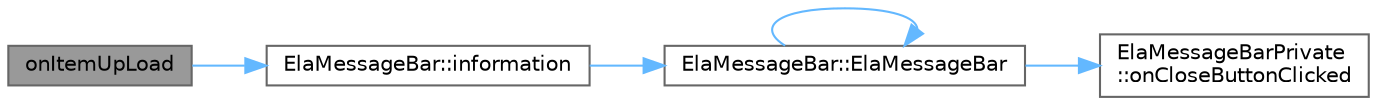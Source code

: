 digraph "onItemUpLoad"
{
 // LATEX_PDF_SIZE
  bgcolor="transparent";
  edge [fontname=Helvetica,fontsize=10,labelfontname=Helvetica,labelfontsize=10];
  node [fontname=Helvetica,fontsize=10,shape=box,height=0.2,width=0.4];
  rankdir="LR";
  Node1 [id="Node000001",label="onItemUpLoad",height=0.2,width=0.4,color="gray40", fillcolor="grey60", style="filled", fontcolor="black",tooltip="上传槽函数"];
  Node1 -> Node2 [id="edge1_Node000001_Node000002",color="steelblue1",style="solid",tooltip=" "];
  Node2 [id="Node000002",label="ElaMessageBar::information",height=0.2,width=0.4,color="grey40", fillcolor="white", style="filled",URL="$class_ela_message_bar.html#ab24ce7687973932e525786dd44ec0288",tooltip="显示信息消息"];
  Node2 -> Node3 [id="edge2_Node000002_Node000003",color="steelblue1",style="solid",tooltip=" "];
  Node3 [id="Node000003",label="ElaMessageBar::ElaMessageBar",height=0.2,width=0.4,color="grey40", fillcolor="white", style="filled",URL="$class_ela_message_bar.html#a1722699abf44f445a31b469f224ab7ca",tooltip="构造函数，初始化消息栏"];
  Node3 -> Node3 [id="edge3_Node000003_Node000003",color="steelblue1",style="solid",tooltip=" "];
  Node3 -> Node4 [id="edge4_Node000003_Node000004",color="steelblue1",style="solid",tooltip=" "];
  Node4 [id="Node000004",label="ElaMessageBarPrivate\l::onCloseButtonClicked",height=0.2,width=0.4,color="grey40", fillcolor="white", style="filled",URL="$class_ela_message_bar_private.html#a826ca8fdb2ca90af2c67cebd15f19bae",tooltip="关闭按钮点击事件处理"];
}
